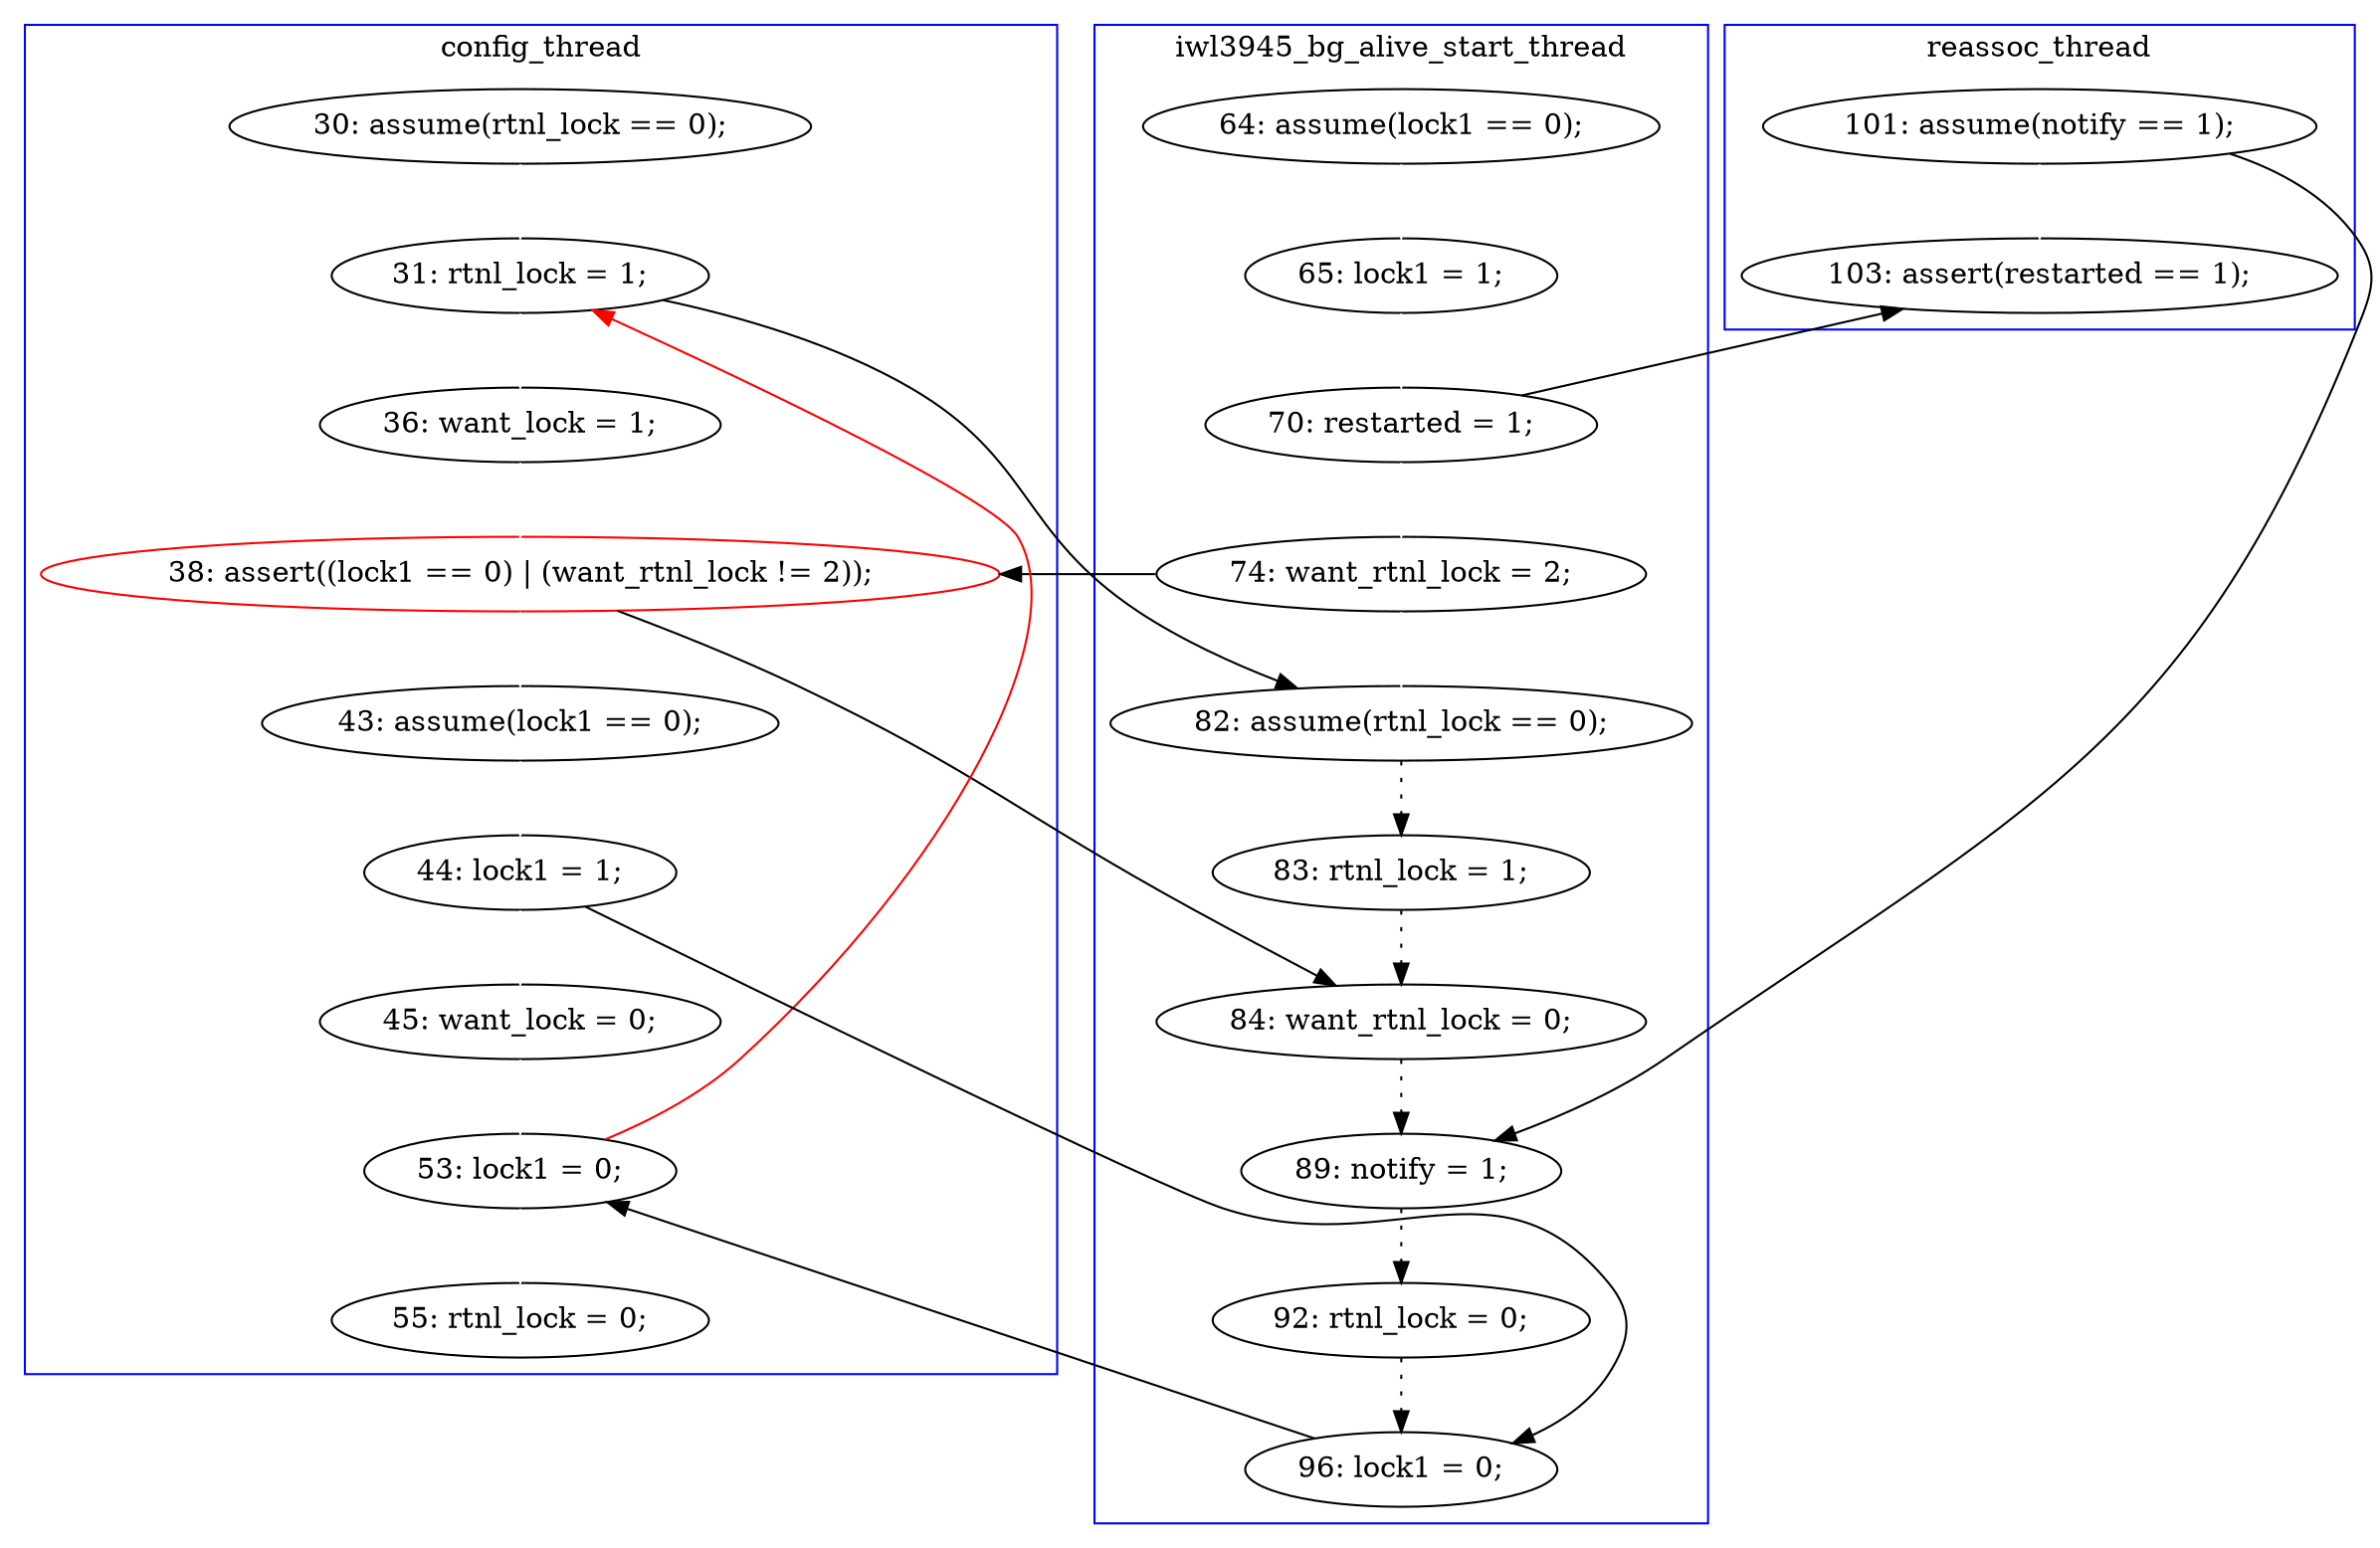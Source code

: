 digraph Counterexample {
	20 -> 22 [color = white, style = solid]
	20 -> 21 [color = black, style = solid, constraint = false]
	24 -> 29 [color = black, style = dotted]
	17 -> 18 [color = white, style = solid]
	19 -> 20 [color = white, style = solid]
	22 -> 23 [color = black, style = dotted]
	21 -> 26 [color = white, style = solid]
	19 -> 32 [color = black, style = solid, constraint = false]
	25 -> 32 [color = white, style = solid]
	16 -> 17 [color = white, style = solid]
	14 -> 15 [color = white, style = solid]
	15 -> 19 [color = white, style = solid]
	17 -> 22 [color = black, style = solid, constraint = false]
	28 -> 33 [color = white, style = solid]
	27 -> 31 [color = black, style = solid, constraint = false]
	23 -> 24 [color = black, style = dotted]
	31 -> 33 [color = black, style = solid, constraint = false]
	25 -> 29 [color = black, style = solid, constraint = false]
	30 -> 31 [color = black, style = dotted]
	21 -> 24 [color = black, style = solid, constraint = false]
	33 -> 17 [color = red, style = solid, constraint = false]
	26 -> 27 [color = white, style = solid]
	18 -> 21 [color = white, style = solid]
	33 -> 34 [color = white, style = solid]
	27 -> 28 [color = white, style = solid]
	29 -> 30 [color = black, style = dotted]
	subgraph cluster3 {
		label = reassoc_thread
		color = blue
		25  [label = "101: assume(notify == 1);"]
		32  [label = "103: assert(restarted == 1);"]
	}
	subgraph cluster2 {
		label = iwl3945_bg_alive_start_thread
		color = blue
		31  [label = "96: lock1 = 0;"]
		22  [label = "82: assume(rtnl_lock == 0);"]
		15  [label = "65: lock1 = 1;"]
		24  [label = "84: want_rtnl_lock = 0;"]
		19  [label = "70: restarted = 1;"]
		20  [label = "74: want_rtnl_lock = 2;"]
		30  [label = "92: rtnl_lock = 0;"]
		14  [label = "64: assume(lock1 == 0);"]
		29  [label = "89: notify = 1;"]
		23  [label = "83: rtnl_lock = 1;"]
	}
	subgraph cluster1 {
		label = config_thread
		color = blue
		26  [label = "43: assume(lock1 == 0);"]
		18  [label = "36: want_lock = 1;"]
		27  [label = "44: lock1 = 1;"]
		28  [label = "45: want_lock = 0;"]
		34  [label = "55: rtnl_lock = 0;"]
		21  [label = "38: assert((lock1 == 0) | (want_rtnl_lock != 2));", color = red]
		16  [label = "30: assume(rtnl_lock == 0);"]
		17  [label = "31: rtnl_lock = 1;"]
		33  [label = "53: lock1 = 0;"]
	}
}
